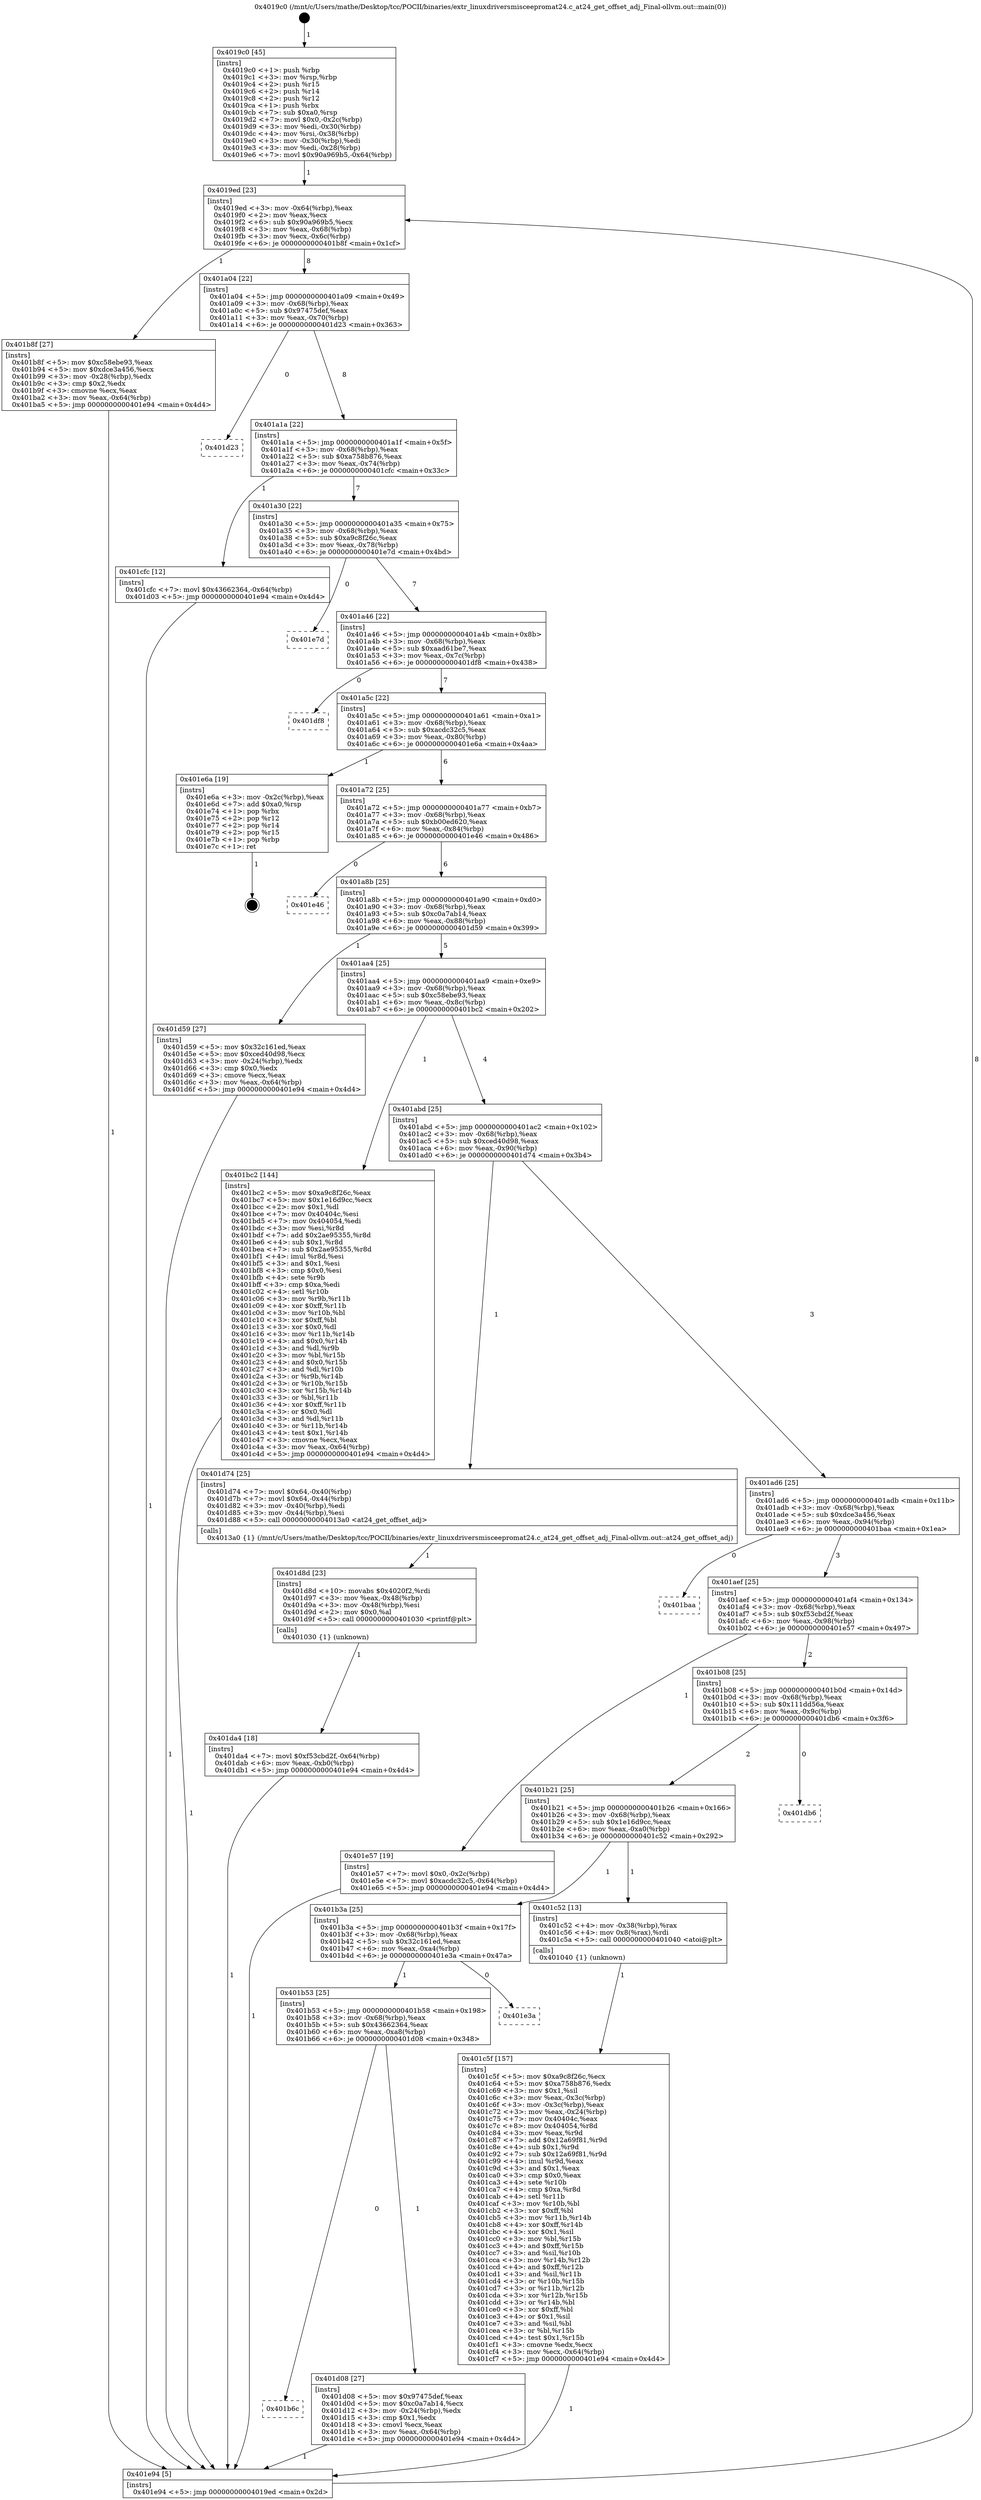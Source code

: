 digraph "0x4019c0" {
  label = "0x4019c0 (/mnt/c/Users/mathe/Desktop/tcc/POCII/binaries/extr_linuxdriversmisceepromat24.c_at24_get_offset_adj_Final-ollvm.out::main(0))"
  labelloc = "t"
  node[shape=record]

  Entry [label="",width=0.3,height=0.3,shape=circle,fillcolor=black,style=filled]
  "0x4019ed" [label="{
     0x4019ed [23]\l
     | [instrs]\l
     &nbsp;&nbsp;0x4019ed \<+3\>: mov -0x64(%rbp),%eax\l
     &nbsp;&nbsp;0x4019f0 \<+2\>: mov %eax,%ecx\l
     &nbsp;&nbsp;0x4019f2 \<+6\>: sub $0x90a969b5,%ecx\l
     &nbsp;&nbsp;0x4019f8 \<+3\>: mov %eax,-0x68(%rbp)\l
     &nbsp;&nbsp;0x4019fb \<+3\>: mov %ecx,-0x6c(%rbp)\l
     &nbsp;&nbsp;0x4019fe \<+6\>: je 0000000000401b8f \<main+0x1cf\>\l
  }"]
  "0x401b8f" [label="{
     0x401b8f [27]\l
     | [instrs]\l
     &nbsp;&nbsp;0x401b8f \<+5\>: mov $0xc58ebe93,%eax\l
     &nbsp;&nbsp;0x401b94 \<+5\>: mov $0xdce3a456,%ecx\l
     &nbsp;&nbsp;0x401b99 \<+3\>: mov -0x28(%rbp),%edx\l
     &nbsp;&nbsp;0x401b9c \<+3\>: cmp $0x2,%edx\l
     &nbsp;&nbsp;0x401b9f \<+3\>: cmovne %ecx,%eax\l
     &nbsp;&nbsp;0x401ba2 \<+3\>: mov %eax,-0x64(%rbp)\l
     &nbsp;&nbsp;0x401ba5 \<+5\>: jmp 0000000000401e94 \<main+0x4d4\>\l
  }"]
  "0x401a04" [label="{
     0x401a04 [22]\l
     | [instrs]\l
     &nbsp;&nbsp;0x401a04 \<+5\>: jmp 0000000000401a09 \<main+0x49\>\l
     &nbsp;&nbsp;0x401a09 \<+3\>: mov -0x68(%rbp),%eax\l
     &nbsp;&nbsp;0x401a0c \<+5\>: sub $0x97475def,%eax\l
     &nbsp;&nbsp;0x401a11 \<+3\>: mov %eax,-0x70(%rbp)\l
     &nbsp;&nbsp;0x401a14 \<+6\>: je 0000000000401d23 \<main+0x363\>\l
  }"]
  "0x401e94" [label="{
     0x401e94 [5]\l
     | [instrs]\l
     &nbsp;&nbsp;0x401e94 \<+5\>: jmp 00000000004019ed \<main+0x2d\>\l
  }"]
  "0x4019c0" [label="{
     0x4019c0 [45]\l
     | [instrs]\l
     &nbsp;&nbsp;0x4019c0 \<+1\>: push %rbp\l
     &nbsp;&nbsp;0x4019c1 \<+3\>: mov %rsp,%rbp\l
     &nbsp;&nbsp;0x4019c4 \<+2\>: push %r15\l
     &nbsp;&nbsp;0x4019c6 \<+2\>: push %r14\l
     &nbsp;&nbsp;0x4019c8 \<+2\>: push %r12\l
     &nbsp;&nbsp;0x4019ca \<+1\>: push %rbx\l
     &nbsp;&nbsp;0x4019cb \<+7\>: sub $0xa0,%rsp\l
     &nbsp;&nbsp;0x4019d2 \<+7\>: movl $0x0,-0x2c(%rbp)\l
     &nbsp;&nbsp;0x4019d9 \<+3\>: mov %edi,-0x30(%rbp)\l
     &nbsp;&nbsp;0x4019dc \<+4\>: mov %rsi,-0x38(%rbp)\l
     &nbsp;&nbsp;0x4019e0 \<+3\>: mov -0x30(%rbp),%edi\l
     &nbsp;&nbsp;0x4019e3 \<+3\>: mov %edi,-0x28(%rbp)\l
     &nbsp;&nbsp;0x4019e6 \<+7\>: movl $0x90a969b5,-0x64(%rbp)\l
  }"]
  Exit [label="",width=0.3,height=0.3,shape=circle,fillcolor=black,style=filled,peripheries=2]
  "0x401d23" [label="{
     0x401d23\l
  }", style=dashed]
  "0x401a1a" [label="{
     0x401a1a [22]\l
     | [instrs]\l
     &nbsp;&nbsp;0x401a1a \<+5\>: jmp 0000000000401a1f \<main+0x5f\>\l
     &nbsp;&nbsp;0x401a1f \<+3\>: mov -0x68(%rbp),%eax\l
     &nbsp;&nbsp;0x401a22 \<+5\>: sub $0xa758b876,%eax\l
     &nbsp;&nbsp;0x401a27 \<+3\>: mov %eax,-0x74(%rbp)\l
     &nbsp;&nbsp;0x401a2a \<+6\>: je 0000000000401cfc \<main+0x33c\>\l
  }"]
  "0x401da4" [label="{
     0x401da4 [18]\l
     | [instrs]\l
     &nbsp;&nbsp;0x401da4 \<+7\>: movl $0xf53cbd2f,-0x64(%rbp)\l
     &nbsp;&nbsp;0x401dab \<+6\>: mov %eax,-0xb0(%rbp)\l
     &nbsp;&nbsp;0x401db1 \<+5\>: jmp 0000000000401e94 \<main+0x4d4\>\l
  }"]
  "0x401cfc" [label="{
     0x401cfc [12]\l
     | [instrs]\l
     &nbsp;&nbsp;0x401cfc \<+7\>: movl $0x43662364,-0x64(%rbp)\l
     &nbsp;&nbsp;0x401d03 \<+5\>: jmp 0000000000401e94 \<main+0x4d4\>\l
  }"]
  "0x401a30" [label="{
     0x401a30 [22]\l
     | [instrs]\l
     &nbsp;&nbsp;0x401a30 \<+5\>: jmp 0000000000401a35 \<main+0x75\>\l
     &nbsp;&nbsp;0x401a35 \<+3\>: mov -0x68(%rbp),%eax\l
     &nbsp;&nbsp;0x401a38 \<+5\>: sub $0xa9c8f26c,%eax\l
     &nbsp;&nbsp;0x401a3d \<+3\>: mov %eax,-0x78(%rbp)\l
     &nbsp;&nbsp;0x401a40 \<+6\>: je 0000000000401e7d \<main+0x4bd\>\l
  }"]
  "0x401d8d" [label="{
     0x401d8d [23]\l
     | [instrs]\l
     &nbsp;&nbsp;0x401d8d \<+10\>: movabs $0x4020f2,%rdi\l
     &nbsp;&nbsp;0x401d97 \<+3\>: mov %eax,-0x48(%rbp)\l
     &nbsp;&nbsp;0x401d9a \<+3\>: mov -0x48(%rbp),%esi\l
     &nbsp;&nbsp;0x401d9d \<+2\>: mov $0x0,%al\l
     &nbsp;&nbsp;0x401d9f \<+5\>: call 0000000000401030 \<printf@plt\>\l
     | [calls]\l
     &nbsp;&nbsp;0x401030 \{1\} (unknown)\l
  }"]
  "0x401e7d" [label="{
     0x401e7d\l
  }", style=dashed]
  "0x401a46" [label="{
     0x401a46 [22]\l
     | [instrs]\l
     &nbsp;&nbsp;0x401a46 \<+5\>: jmp 0000000000401a4b \<main+0x8b\>\l
     &nbsp;&nbsp;0x401a4b \<+3\>: mov -0x68(%rbp),%eax\l
     &nbsp;&nbsp;0x401a4e \<+5\>: sub $0xaad61be7,%eax\l
     &nbsp;&nbsp;0x401a53 \<+3\>: mov %eax,-0x7c(%rbp)\l
     &nbsp;&nbsp;0x401a56 \<+6\>: je 0000000000401df8 \<main+0x438\>\l
  }"]
  "0x401b6c" [label="{
     0x401b6c\l
  }", style=dashed]
  "0x401df8" [label="{
     0x401df8\l
  }", style=dashed]
  "0x401a5c" [label="{
     0x401a5c [22]\l
     | [instrs]\l
     &nbsp;&nbsp;0x401a5c \<+5\>: jmp 0000000000401a61 \<main+0xa1\>\l
     &nbsp;&nbsp;0x401a61 \<+3\>: mov -0x68(%rbp),%eax\l
     &nbsp;&nbsp;0x401a64 \<+5\>: sub $0xacdc32c5,%eax\l
     &nbsp;&nbsp;0x401a69 \<+3\>: mov %eax,-0x80(%rbp)\l
     &nbsp;&nbsp;0x401a6c \<+6\>: je 0000000000401e6a \<main+0x4aa\>\l
  }"]
  "0x401d08" [label="{
     0x401d08 [27]\l
     | [instrs]\l
     &nbsp;&nbsp;0x401d08 \<+5\>: mov $0x97475def,%eax\l
     &nbsp;&nbsp;0x401d0d \<+5\>: mov $0xc0a7ab14,%ecx\l
     &nbsp;&nbsp;0x401d12 \<+3\>: mov -0x24(%rbp),%edx\l
     &nbsp;&nbsp;0x401d15 \<+3\>: cmp $0x1,%edx\l
     &nbsp;&nbsp;0x401d18 \<+3\>: cmovl %ecx,%eax\l
     &nbsp;&nbsp;0x401d1b \<+3\>: mov %eax,-0x64(%rbp)\l
     &nbsp;&nbsp;0x401d1e \<+5\>: jmp 0000000000401e94 \<main+0x4d4\>\l
  }"]
  "0x401e6a" [label="{
     0x401e6a [19]\l
     | [instrs]\l
     &nbsp;&nbsp;0x401e6a \<+3\>: mov -0x2c(%rbp),%eax\l
     &nbsp;&nbsp;0x401e6d \<+7\>: add $0xa0,%rsp\l
     &nbsp;&nbsp;0x401e74 \<+1\>: pop %rbx\l
     &nbsp;&nbsp;0x401e75 \<+2\>: pop %r12\l
     &nbsp;&nbsp;0x401e77 \<+2\>: pop %r14\l
     &nbsp;&nbsp;0x401e79 \<+2\>: pop %r15\l
     &nbsp;&nbsp;0x401e7b \<+1\>: pop %rbp\l
     &nbsp;&nbsp;0x401e7c \<+1\>: ret\l
  }"]
  "0x401a72" [label="{
     0x401a72 [25]\l
     | [instrs]\l
     &nbsp;&nbsp;0x401a72 \<+5\>: jmp 0000000000401a77 \<main+0xb7\>\l
     &nbsp;&nbsp;0x401a77 \<+3\>: mov -0x68(%rbp),%eax\l
     &nbsp;&nbsp;0x401a7a \<+5\>: sub $0xb00ed620,%eax\l
     &nbsp;&nbsp;0x401a7f \<+6\>: mov %eax,-0x84(%rbp)\l
     &nbsp;&nbsp;0x401a85 \<+6\>: je 0000000000401e46 \<main+0x486\>\l
  }"]
  "0x401b53" [label="{
     0x401b53 [25]\l
     | [instrs]\l
     &nbsp;&nbsp;0x401b53 \<+5\>: jmp 0000000000401b58 \<main+0x198\>\l
     &nbsp;&nbsp;0x401b58 \<+3\>: mov -0x68(%rbp),%eax\l
     &nbsp;&nbsp;0x401b5b \<+5\>: sub $0x43662364,%eax\l
     &nbsp;&nbsp;0x401b60 \<+6\>: mov %eax,-0xa8(%rbp)\l
     &nbsp;&nbsp;0x401b66 \<+6\>: je 0000000000401d08 \<main+0x348\>\l
  }"]
  "0x401e46" [label="{
     0x401e46\l
  }", style=dashed]
  "0x401a8b" [label="{
     0x401a8b [25]\l
     | [instrs]\l
     &nbsp;&nbsp;0x401a8b \<+5\>: jmp 0000000000401a90 \<main+0xd0\>\l
     &nbsp;&nbsp;0x401a90 \<+3\>: mov -0x68(%rbp),%eax\l
     &nbsp;&nbsp;0x401a93 \<+5\>: sub $0xc0a7ab14,%eax\l
     &nbsp;&nbsp;0x401a98 \<+6\>: mov %eax,-0x88(%rbp)\l
     &nbsp;&nbsp;0x401a9e \<+6\>: je 0000000000401d59 \<main+0x399\>\l
  }"]
  "0x401e3a" [label="{
     0x401e3a\l
  }", style=dashed]
  "0x401d59" [label="{
     0x401d59 [27]\l
     | [instrs]\l
     &nbsp;&nbsp;0x401d59 \<+5\>: mov $0x32c161ed,%eax\l
     &nbsp;&nbsp;0x401d5e \<+5\>: mov $0xced40d98,%ecx\l
     &nbsp;&nbsp;0x401d63 \<+3\>: mov -0x24(%rbp),%edx\l
     &nbsp;&nbsp;0x401d66 \<+3\>: cmp $0x0,%edx\l
     &nbsp;&nbsp;0x401d69 \<+3\>: cmove %ecx,%eax\l
     &nbsp;&nbsp;0x401d6c \<+3\>: mov %eax,-0x64(%rbp)\l
     &nbsp;&nbsp;0x401d6f \<+5\>: jmp 0000000000401e94 \<main+0x4d4\>\l
  }"]
  "0x401aa4" [label="{
     0x401aa4 [25]\l
     | [instrs]\l
     &nbsp;&nbsp;0x401aa4 \<+5\>: jmp 0000000000401aa9 \<main+0xe9\>\l
     &nbsp;&nbsp;0x401aa9 \<+3\>: mov -0x68(%rbp),%eax\l
     &nbsp;&nbsp;0x401aac \<+5\>: sub $0xc58ebe93,%eax\l
     &nbsp;&nbsp;0x401ab1 \<+6\>: mov %eax,-0x8c(%rbp)\l
     &nbsp;&nbsp;0x401ab7 \<+6\>: je 0000000000401bc2 \<main+0x202\>\l
  }"]
  "0x401c5f" [label="{
     0x401c5f [157]\l
     | [instrs]\l
     &nbsp;&nbsp;0x401c5f \<+5\>: mov $0xa9c8f26c,%ecx\l
     &nbsp;&nbsp;0x401c64 \<+5\>: mov $0xa758b876,%edx\l
     &nbsp;&nbsp;0x401c69 \<+3\>: mov $0x1,%sil\l
     &nbsp;&nbsp;0x401c6c \<+3\>: mov %eax,-0x3c(%rbp)\l
     &nbsp;&nbsp;0x401c6f \<+3\>: mov -0x3c(%rbp),%eax\l
     &nbsp;&nbsp;0x401c72 \<+3\>: mov %eax,-0x24(%rbp)\l
     &nbsp;&nbsp;0x401c75 \<+7\>: mov 0x40404c,%eax\l
     &nbsp;&nbsp;0x401c7c \<+8\>: mov 0x404054,%r8d\l
     &nbsp;&nbsp;0x401c84 \<+3\>: mov %eax,%r9d\l
     &nbsp;&nbsp;0x401c87 \<+7\>: add $0x12a69f81,%r9d\l
     &nbsp;&nbsp;0x401c8e \<+4\>: sub $0x1,%r9d\l
     &nbsp;&nbsp;0x401c92 \<+7\>: sub $0x12a69f81,%r9d\l
     &nbsp;&nbsp;0x401c99 \<+4\>: imul %r9d,%eax\l
     &nbsp;&nbsp;0x401c9d \<+3\>: and $0x1,%eax\l
     &nbsp;&nbsp;0x401ca0 \<+3\>: cmp $0x0,%eax\l
     &nbsp;&nbsp;0x401ca3 \<+4\>: sete %r10b\l
     &nbsp;&nbsp;0x401ca7 \<+4\>: cmp $0xa,%r8d\l
     &nbsp;&nbsp;0x401cab \<+4\>: setl %r11b\l
     &nbsp;&nbsp;0x401caf \<+3\>: mov %r10b,%bl\l
     &nbsp;&nbsp;0x401cb2 \<+3\>: xor $0xff,%bl\l
     &nbsp;&nbsp;0x401cb5 \<+3\>: mov %r11b,%r14b\l
     &nbsp;&nbsp;0x401cb8 \<+4\>: xor $0xff,%r14b\l
     &nbsp;&nbsp;0x401cbc \<+4\>: xor $0x1,%sil\l
     &nbsp;&nbsp;0x401cc0 \<+3\>: mov %bl,%r15b\l
     &nbsp;&nbsp;0x401cc3 \<+4\>: and $0xff,%r15b\l
     &nbsp;&nbsp;0x401cc7 \<+3\>: and %sil,%r10b\l
     &nbsp;&nbsp;0x401cca \<+3\>: mov %r14b,%r12b\l
     &nbsp;&nbsp;0x401ccd \<+4\>: and $0xff,%r12b\l
     &nbsp;&nbsp;0x401cd1 \<+3\>: and %sil,%r11b\l
     &nbsp;&nbsp;0x401cd4 \<+3\>: or %r10b,%r15b\l
     &nbsp;&nbsp;0x401cd7 \<+3\>: or %r11b,%r12b\l
     &nbsp;&nbsp;0x401cda \<+3\>: xor %r12b,%r15b\l
     &nbsp;&nbsp;0x401cdd \<+3\>: or %r14b,%bl\l
     &nbsp;&nbsp;0x401ce0 \<+3\>: xor $0xff,%bl\l
     &nbsp;&nbsp;0x401ce3 \<+4\>: or $0x1,%sil\l
     &nbsp;&nbsp;0x401ce7 \<+3\>: and %sil,%bl\l
     &nbsp;&nbsp;0x401cea \<+3\>: or %bl,%r15b\l
     &nbsp;&nbsp;0x401ced \<+4\>: test $0x1,%r15b\l
     &nbsp;&nbsp;0x401cf1 \<+3\>: cmovne %edx,%ecx\l
     &nbsp;&nbsp;0x401cf4 \<+3\>: mov %ecx,-0x64(%rbp)\l
     &nbsp;&nbsp;0x401cf7 \<+5\>: jmp 0000000000401e94 \<main+0x4d4\>\l
  }"]
  "0x401bc2" [label="{
     0x401bc2 [144]\l
     | [instrs]\l
     &nbsp;&nbsp;0x401bc2 \<+5\>: mov $0xa9c8f26c,%eax\l
     &nbsp;&nbsp;0x401bc7 \<+5\>: mov $0x1e16d9cc,%ecx\l
     &nbsp;&nbsp;0x401bcc \<+2\>: mov $0x1,%dl\l
     &nbsp;&nbsp;0x401bce \<+7\>: mov 0x40404c,%esi\l
     &nbsp;&nbsp;0x401bd5 \<+7\>: mov 0x404054,%edi\l
     &nbsp;&nbsp;0x401bdc \<+3\>: mov %esi,%r8d\l
     &nbsp;&nbsp;0x401bdf \<+7\>: add $0x2ae95355,%r8d\l
     &nbsp;&nbsp;0x401be6 \<+4\>: sub $0x1,%r8d\l
     &nbsp;&nbsp;0x401bea \<+7\>: sub $0x2ae95355,%r8d\l
     &nbsp;&nbsp;0x401bf1 \<+4\>: imul %r8d,%esi\l
     &nbsp;&nbsp;0x401bf5 \<+3\>: and $0x1,%esi\l
     &nbsp;&nbsp;0x401bf8 \<+3\>: cmp $0x0,%esi\l
     &nbsp;&nbsp;0x401bfb \<+4\>: sete %r9b\l
     &nbsp;&nbsp;0x401bff \<+3\>: cmp $0xa,%edi\l
     &nbsp;&nbsp;0x401c02 \<+4\>: setl %r10b\l
     &nbsp;&nbsp;0x401c06 \<+3\>: mov %r9b,%r11b\l
     &nbsp;&nbsp;0x401c09 \<+4\>: xor $0xff,%r11b\l
     &nbsp;&nbsp;0x401c0d \<+3\>: mov %r10b,%bl\l
     &nbsp;&nbsp;0x401c10 \<+3\>: xor $0xff,%bl\l
     &nbsp;&nbsp;0x401c13 \<+3\>: xor $0x0,%dl\l
     &nbsp;&nbsp;0x401c16 \<+3\>: mov %r11b,%r14b\l
     &nbsp;&nbsp;0x401c19 \<+4\>: and $0x0,%r14b\l
     &nbsp;&nbsp;0x401c1d \<+3\>: and %dl,%r9b\l
     &nbsp;&nbsp;0x401c20 \<+3\>: mov %bl,%r15b\l
     &nbsp;&nbsp;0x401c23 \<+4\>: and $0x0,%r15b\l
     &nbsp;&nbsp;0x401c27 \<+3\>: and %dl,%r10b\l
     &nbsp;&nbsp;0x401c2a \<+3\>: or %r9b,%r14b\l
     &nbsp;&nbsp;0x401c2d \<+3\>: or %r10b,%r15b\l
     &nbsp;&nbsp;0x401c30 \<+3\>: xor %r15b,%r14b\l
     &nbsp;&nbsp;0x401c33 \<+3\>: or %bl,%r11b\l
     &nbsp;&nbsp;0x401c36 \<+4\>: xor $0xff,%r11b\l
     &nbsp;&nbsp;0x401c3a \<+3\>: or $0x0,%dl\l
     &nbsp;&nbsp;0x401c3d \<+3\>: and %dl,%r11b\l
     &nbsp;&nbsp;0x401c40 \<+3\>: or %r11b,%r14b\l
     &nbsp;&nbsp;0x401c43 \<+4\>: test $0x1,%r14b\l
     &nbsp;&nbsp;0x401c47 \<+3\>: cmovne %ecx,%eax\l
     &nbsp;&nbsp;0x401c4a \<+3\>: mov %eax,-0x64(%rbp)\l
     &nbsp;&nbsp;0x401c4d \<+5\>: jmp 0000000000401e94 \<main+0x4d4\>\l
  }"]
  "0x401abd" [label="{
     0x401abd [25]\l
     | [instrs]\l
     &nbsp;&nbsp;0x401abd \<+5\>: jmp 0000000000401ac2 \<main+0x102\>\l
     &nbsp;&nbsp;0x401ac2 \<+3\>: mov -0x68(%rbp),%eax\l
     &nbsp;&nbsp;0x401ac5 \<+5\>: sub $0xced40d98,%eax\l
     &nbsp;&nbsp;0x401aca \<+6\>: mov %eax,-0x90(%rbp)\l
     &nbsp;&nbsp;0x401ad0 \<+6\>: je 0000000000401d74 \<main+0x3b4\>\l
  }"]
  "0x401b3a" [label="{
     0x401b3a [25]\l
     | [instrs]\l
     &nbsp;&nbsp;0x401b3a \<+5\>: jmp 0000000000401b3f \<main+0x17f\>\l
     &nbsp;&nbsp;0x401b3f \<+3\>: mov -0x68(%rbp),%eax\l
     &nbsp;&nbsp;0x401b42 \<+5\>: sub $0x32c161ed,%eax\l
     &nbsp;&nbsp;0x401b47 \<+6\>: mov %eax,-0xa4(%rbp)\l
     &nbsp;&nbsp;0x401b4d \<+6\>: je 0000000000401e3a \<main+0x47a\>\l
  }"]
  "0x401d74" [label="{
     0x401d74 [25]\l
     | [instrs]\l
     &nbsp;&nbsp;0x401d74 \<+7\>: movl $0x64,-0x40(%rbp)\l
     &nbsp;&nbsp;0x401d7b \<+7\>: movl $0x64,-0x44(%rbp)\l
     &nbsp;&nbsp;0x401d82 \<+3\>: mov -0x40(%rbp),%edi\l
     &nbsp;&nbsp;0x401d85 \<+3\>: mov -0x44(%rbp),%esi\l
     &nbsp;&nbsp;0x401d88 \<+5\>: call 00000000004013a0 \<at24_get_offset_adj\>\l
     | [calls]\l
     &nbsp;&nbsp;0x4013a0 \{1\} (/mnt/c/Users/mathe/Desktop/tcc/POCII/binaries/extr_linuxdriversmisceepromat24.c_at24_get_offset_adj_Final-ollvm.out::at24_get_offset_adj)\l
  }"]
  "0x401ad6" [label="{
     0x401ad6 [25]\l
     | [instrs]\l
     &nbsp;&nbsp;0x401ad6 \<+5\>: jmp 0000000000401adb \<main+0x11b\>\l
     &nbsp;&nbsp;0x401adb \<+3\>: mov -0x68(%rbp),%eax\l
     &nbsp;&nbsp;0x401ade \<+5\>: sub $0xdce3a456,%eax\l
     &nbsp;&nbsp;0x401ae3 \<+6\>: mov %eax,-0x94(%rbp)\l
     &nbsp;&nbsp;0x401ae9 \<+6\>: je 0000000000401baa \<main+0x1ea\>\l
  }"]
  "0x401c52" [label="{
     0x401c52 [13]\l
     | [instrs]\l
     &nbsp;&nbsp;0x401c52 \<+4\>: mov -0x38(%rbp),%rax\l
     &nbsp;&nbsp;0x401c56 \<+4\>: mov 0x8(%rax),%rdi\l
     &nbsp;&nbsp;0x401c5a \<+5\>: call 0000000000401040 \<atoi@plt\>\l
     | [calls]\l
     &nbsp;&nbsp;0x401040 \{1\} (unknown)\l
  }"]
  "0x401baa" [label="{
     0x401baa\l
  }", style=dashed]
  "0x401aef" [label="{
     0x401aef [25]\l
     | [instrs]\l
     &nbsp;&nbsp;0x401aef \<+5\>: jmp 0000000000401af4 \<main+0x134\>\l
     &nbsp;&nbsp;0x401af4 \<+3\>: mov -0x68(%rbp),%eax\l
     &nbsp;&nbsp;0x401af7 \<+5\>: sub $0xf53cbd2f,%eax\l
     &nbsp;&nbsp;0x401afc \<+6\>: mov %eax,-0x98(%rbp)\l
     &nbsp;&nbsp;0x401b02 \<+6\>: je 0000000000401e57 \<main+0x497\>\l
  }"]
  "0x401b21" [label="{
     0x401b21 [25]\l
     | [instrs]\l
     &nbsp;&nbsp;0x401b21 \<+5\>: jmp 0000000000401b26 \<main+0x166\>\l
     &nbsp;&nbsp;0x401b26 \<+3\>: mov -0x68(%rbp),%eax\l
     &nbsp;&nbsp;0x401b29 \<+5\>: sub $0x1e16d9cc,%eax\l
     &nbsp;&nbsp;0x401b2e \<+6\>: mov %eax,-0xa0(%rbp)\l
     &nbsp;&nbsp;0x401b34 \<+6\>: je 0000000000401c52 \<main+0x292\>\l
  }"]
  "0x401e57" [label="{
     0x401e57 [19]\l
     | [instrs]\l
     &nbsp;&nbsp;0x401e57 \<+7\>: movl $0x0,-0x2c(%rbp)\l
     &nbsp;&nbsp;0x401e5e \<+7\>: movl $0xacdc32c5,-0x64(%rbp)\l
     &nbsp;&nbsp;0x401e65 \<+5\>: jmp 0000000000401e94 \<main+0x4d4\>\l
  }"]
  "0x401b08" [label="{
     0x401b08 [25]\l
     | [instrs]\l
     &nbsp;&nbsp;0x401b08 \<+5\>: jmp 0000000000401b0d \<main+0x14d\>\l
     &nbsp;&nbsp;0x401b0d \<+3\>: mov -0x68(%rbp),%eax\l
     &nbsp;&nbsp;0x401b10 \<+5\>: sub $0x111dd56a,%eax\l
     &nbsp;&nbsp;0x401b15 \<+6\>: mov %eax,-0x9c(%rbp)\l
     &nbsp;&nbsp;0x401b1b \<+6\>: je 0000000000401db6 \<main+0x3f6\>\l
  }"]
  "0x401db6" [label="{
     0x401db6\l
  }", style=dashed]
  Entry -> "0x4019c0" [label=" 1"]
  "0x4019ed" -> "0x401b8f" [label=" 1"]
  "0x4019ed" -> "0x401a04" [label=" 8"]
  "0x401b8f" -> "0x401e94" [label=" 1"]
  "0x4019c0" -> "0x4019ed" [label=" 1"]
  "0x401e94" -> "0x4019ed" [label=" 8"]
  "0x401e6a" -> Exit [label=" 1"]
  "0x401a04" -> "0x401d23" [label=" 0"]
  "0x401a04" -> "0x401a1a" [label=" 8"]
  "0x401e57" -> "0x401e94" [label=" 1"]
  "0x401a1a" -> "0x401cfc" [label=" 1"]
  "0x401a1a" -> "0x401a30" [label=" 7"]
  "0x401da4" -> "0x401e94" [label=" 1"]
  "0x401a30" -> "0x401e7d" [label=" 0"]
  "0x401a30" -> "0x401a46" [label=" 7"]
  "0x401d8d" -> "0x401da4" [label=" 1"]
  "0x401a46" -> "0x401df8" [label=" 0"]
  "0x401a46" -> "0x401a5c" [label=" 7"]
  "0x401d74" -> "0x401d8d" [label=" 1"]
  "0x401a5c" -> "0x401e6a" [label=" 1"]
  "0x401a5c" -> "0x401a72" [label=" 6"]
  "0x401d59" -> "0x401e94" [label=" 1"]
  "0x401a72" -> "0x401e46" [label=" 0"]
  "0x401a72" -> "0x401a8b" [label=" 6"]
  "0x401b53" -> "0x401b6c" [label=" 0"]
  "0x401a8b" -> "0x401d59" [label=" 1"]
  "0x401a8b" -> "0x401aa4" [label=" 5"]
  "0x401b53" -> "0x401d08" [label=" 1"]
  "0x401aa4" -> "0x401bc2" [label=" 1"]
  "0x401aa4" -> "0x401abd" [label=" 4"]
  "0x401bc2" -> "0x401e94" [label=" 1"]
  "0x401b3a" -> "0x401b53" [label=" 1"]
  "0x401abd" -> "0x401d74" [label=" 1"]
  "0x401abd" -> "0x401ad6" [label=" 3"]
  "0x401b3a" -> "0x401e3a" [label=" 0"]
  "0x401ad6" -> "0x401baa" [label=" 0"]
  "0x401ad6" -> "0x401aef" [label=" 3"]
  "0x401d08" -> "0x401e94" [label=" 1"]
  "0x401aef" -> "0x401e57" [label=" 1"]
  "0x401aef" -> "0x401b08" [label=" 2"]
  "0x401c5f" -> "0x401e94" [label=" 1"]
  "0x401b08" -> "0x401db6" [label=" 0"]
  "0x401b08" -> "0x401b21" [label=" 2"]
  "0x401cfc" -> "0x401e94" [label=" 1"]
  "0x401b21" -> "0x401c52" [label=" 1"]
  "0x401b21" -> "0x401b3a" [label=" 1"]
  "0x401c52" -> "0x401c5f" [label=" 1"]
}
